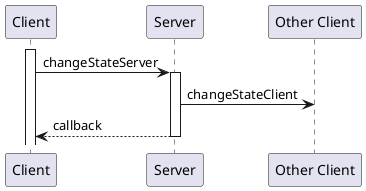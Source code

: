 @startuml changeStateServer

activate Client
Client -> Server: changeStateServer
activate Server
Server -> "Other Client": changeStateClient
Client <-- Server : callback
deactivate Server

@enduml
